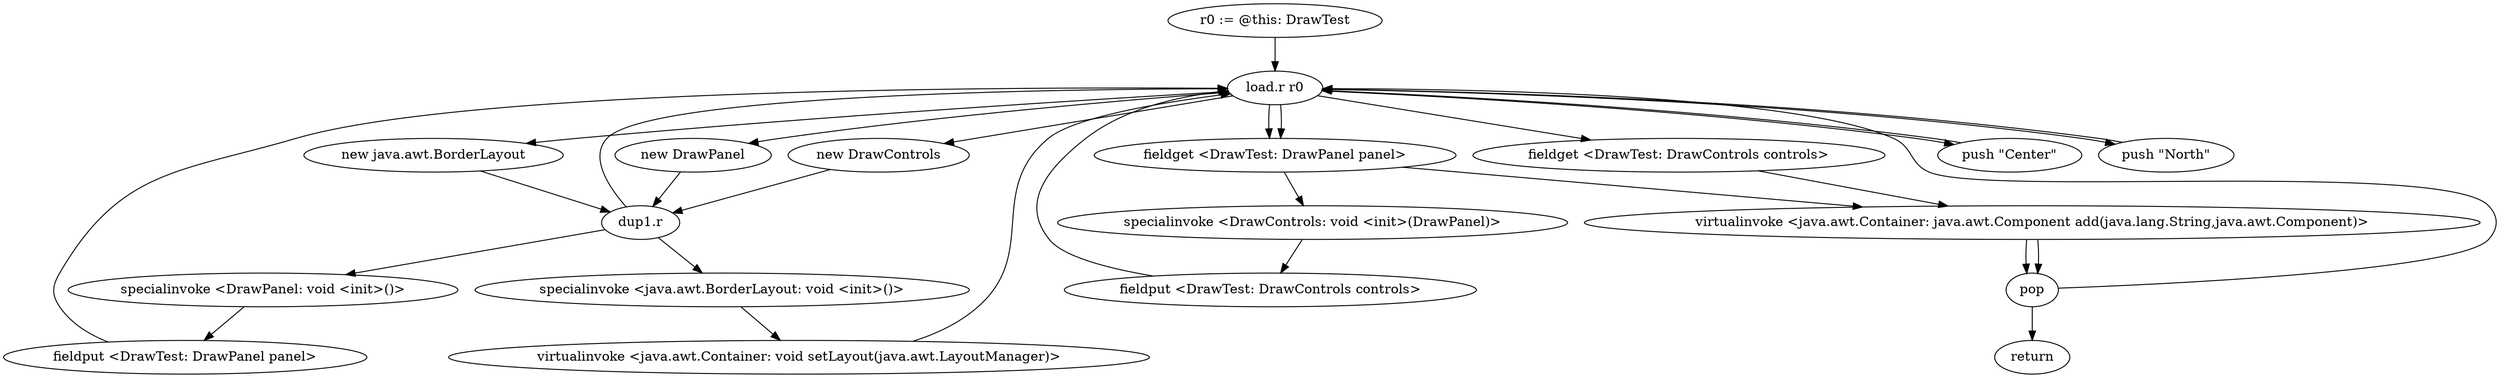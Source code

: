 digraph "" {
    "r0 := @this: DrawTest"
    "load.r r0"
    "r0 := @this: DrawTest"->"load.r r0";
    "new java.awt.BorderLayout"
    "load.r r0"->"new java.awt.BorderLayout";
    "dup1.r"
    "new java.awt.BorderLayout"->"dup1.r";
    "specialinvoke <java.awt.BorderLayout: void <init>()>"
    "dup1.r"->"specialinvoke <java.awt.BorderLayout: void <init>()>";
    "virtualinvoke <java.awt.Container: void setLayout(java.awt.LayoutManager)>"
    "specialinvoke <java.awt.BorderLayout: void <init>()>"->"virtualinvoke <java.awt.Container: void setLayout(java.awt.LayoutManager)>";
    "virtualinvoke <java.awt.Container: void setLayout(java.awt.LayoutManager)>"->"load.r r0";
    "new DrawPanel"
    "load.r r0"->"new DrawPanel";
    "new DrawPanel"->"dup1.r";
    "specialinvoke <DrawPanel: void <init>()>"
    "dup1.r"->"specialinvoke <DrawPanel: void <init>()>";
    "fieldput <DrawTest: DrawPanel panel>"
    "specialinvoke <DrawPanel: void <init>()>"->"fieldput <DrawTest: DrawPanel panel>";
    "fieldput <DrawTest: DrawPanel panel>"->"load.r r0";
    "new DrawControls"
    "load.r r0"->"new DrawControls";
    "new DrawControls"->"dup1.r";
    "dup1.r"->"load.r r0";
    "fieldget <DrawTest: DrawPanel panel>"
    "load.r r0"->"fieldget <DrawTest: DrawPanel panel>";
    "specialinvoke <DrawControls: void <init>(DrawPanel)>"
    "fieldget <DrawTest: DrawPanel panel>"->"specialinvoke <DrawControls: void <init>(DrawPanel)>";
    "fieldput <DrawTest: DrawControls controls>"
    "specialinvoke <DrawControls: void <init>(DrawPanel)>"->"fieldput <DrawTest: DrawControls controls>";
    "fieldput <DrawTest: DrawControls controls>"->"load.r r0";
    "push \"Center\""
    "load.r r0"->"push \"Center\"";
    "push \"Center\""->"load.r r0";
    "load.r r0"->"fieldget <DrawTest: DrawPanel panel>";
    "virtualinvoke <java.awt.Container: java.awt.Component add(java.lang.String,java.awt.Component)>"
    "fieldget <DrawTest: DrawPanel panel>"->"virtualinvoke <java.awt.Container: java.awt.Component add(java.lang.String,java.awt.Component)>";
    "pop"
    "virtualinvoke <java.awt.Container: java.awt.Component add(java.lang.String,java.awt.Component)>"->"pop";
    "pop"->"load.r r0";
    "push \"North\""
    "load.r r0"->"push \"North\"";
    "push \"North\""->"load.r r0";
    "fieldget <DrawTest: DrawControls controls>"
    "load.r r0"->"fieldget <DrawTest: DrawControls controls>";
    "fieldget <DrawTest: DrawControls controls>"->"virtualinvoke <java.awt.Container: java.awt.Component add(java.lang.String,java.awt.Component)>";
    "virtualinvoke <java.awt.Container: java.awt.Component add(java.lang.String,java.awt.Component)>"->"pop";
    "return"
    "pop"->"return";
}
